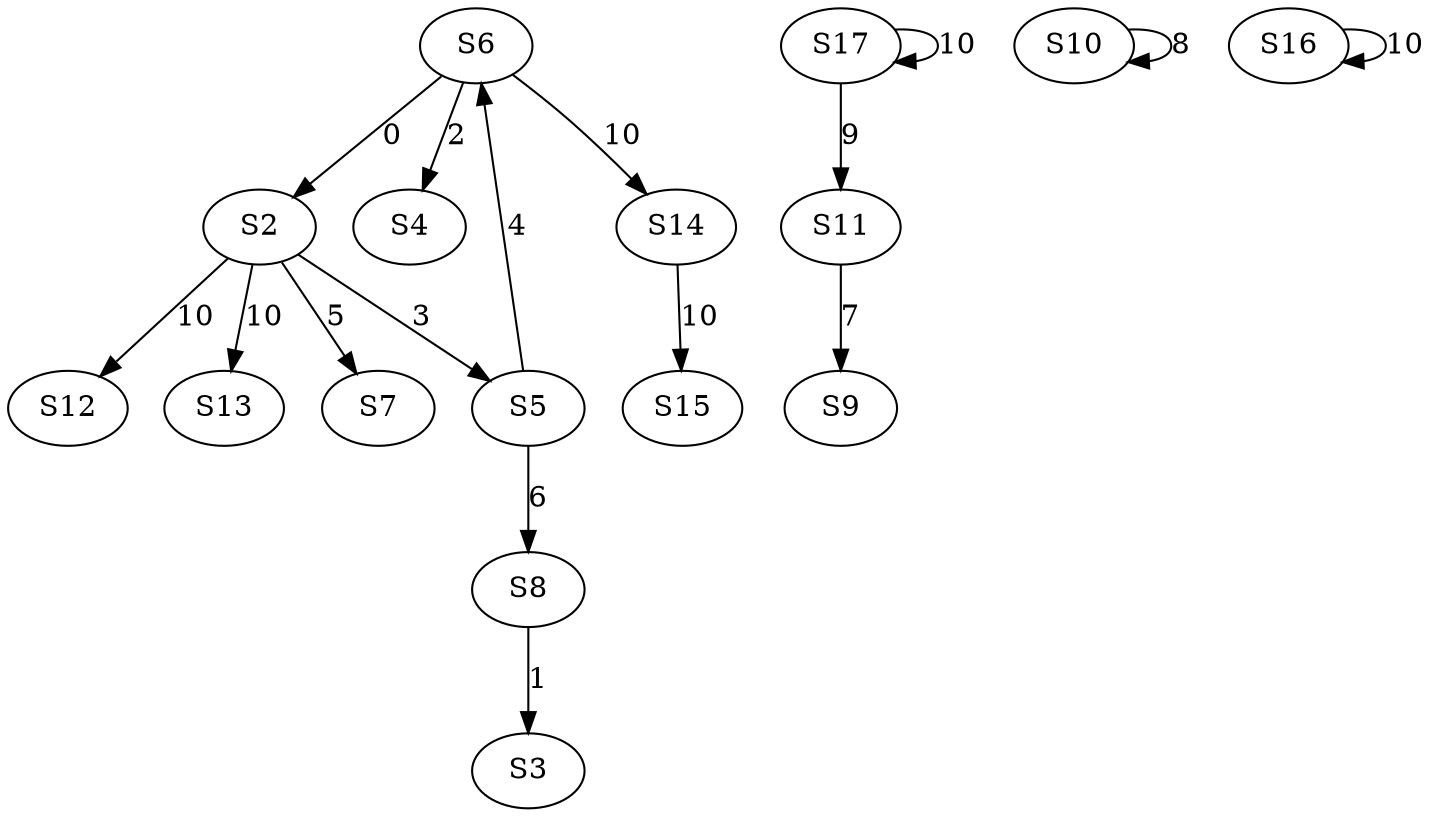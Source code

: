 strict digraph {
	S6 -> S2 [ label = 0 ];
	S8 -> S3 [ label = 1 ];
	S6 -> S4 [ label = 2 ];
	S2 -> S5 [ label = 3 ];
	S5 -> S6 [ label = 4 ];
	S2 -> S7 [ label = 5 ];
	S5 -> S8 [ label = 6 ];
	S11 -> S9 [ label = 7 ];
	S10 -> S10 [ label = 8 ];
	S17 -> S11 [ label = 9 ];
	S2 -> S12 [ label = 10 ];
	S2 -> S13 [ label = 10 ];
	S6 -> S14 [ label = 10 ];
	S14 -> S15 [ label = 10 ];
	S16 -> S16 [ label = 10 ];
	S17 -> S17 [ label = 10 ];
}